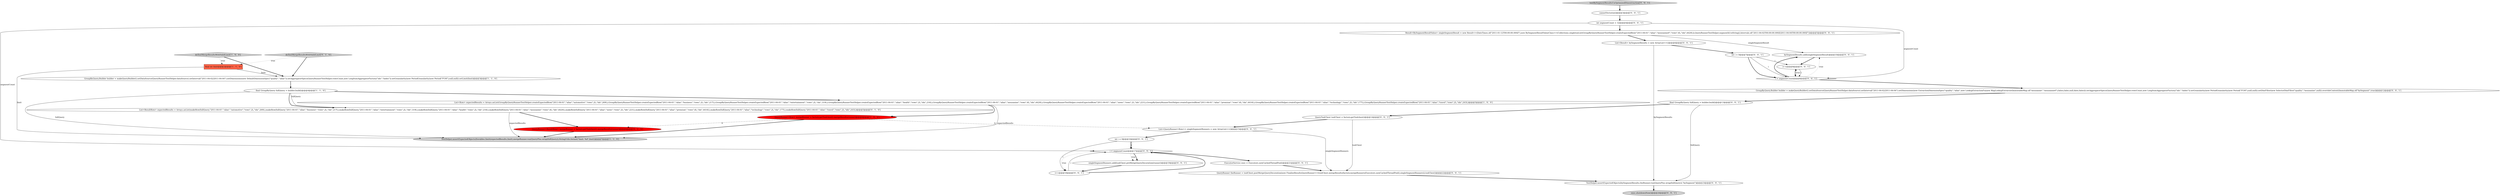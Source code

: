 digraph {
28 [style = filled, label = "Result<BySegmentResultValue> singleSegmentResult = new Result<>(DateTimes.of(\"2011-01-12T00:00:00.000Z\"),new BySegmentResultValueClass<>(Collections.singletonList(GroupByQueryRunnerTestHelper.createExpectedRow(\"2011-04-01\",\"alias\",\"mezzanine0\",\"rows\",6L,\"idx\",4420L)),QueryRunnerTestHelper.segmentId.toString(),Intervals.of(\"2011-04-02T00:00:00.000Z/2011-04-04T00:00:00.000Z\")))@@@5@@@['0', '0', '1']", fillcolor = white, shape = ellipse image = "AAA0AAABBB3BBB"];
9 [style = filled, label = "doTestMergeResultsWithValidLimit['0', '1', '0']", fillcolor = lightgray, shape = diamond image = "AAA0AAABBB2BBB"];
15 [style = filled, label = "TestHelper.assertExpectedObjects(bySegmentResults,theRunner.run(QueryPlus.wrap(fullQuery)),\"bySegment\")@@@23@@@['0', '0', '1']", fillcolor = white, shape = ellipse image = "AAA0AAABBB3BBB"];
30 [style = filled, label = "int segmentCount = 32@@@4@@@['0', '0', '1']", fillcolor = white, shape = ellipse image = "AAA0AAABBB3BBB"];
19 [style = filled, label = "QueryRunner theRunner = toolChest.postMergeQueryDecoration(new FinalizeResultsQueryRunner<>(toolChest.mergeResults(factory.mergeRunners(Executors.newCachedThreadPool(),singleSegmentRunners)),toolChest))@@@22@@@['0', '0', '1']", fillcolor = white, shape = ellipse image = "AAA0AAABBB3BBB"];
24 [style = filled, label = "final GroupByQuery fullQuery = builder.build()@@@13@@@['0', '0', '1']", fillcolor = white, shape = ellipse image = "AAA0AAABBB3BBB"];
23 [style = filled, label = "ExecutorService exec = Executors.newCachedThreadPool()@@@21@@@['0', '0', '1']", fillcolor = white, shape = ellipse image = "AAA0AAABBB3BBB"];
13 [style = filled, label = "cannotVectorize()@@@3@@@['0', '0', '1']", fillcolor = white, shape = ellipse image = "AAA0AAABBB3BBB"];
0 [style = filled, label = "GroupByQuery.Builder builder = makeQueryBuilder().setDataSource(QueryRunnerTestHelper.dataSource).setInterval(\"2011-04-02/2011-04-04\").setDimensions(new DefaultDimensionSpec(\"quality\",\"alias\")).setAggregatorSpecs(QueryRunnerTestHelper.rowsCount,new LongSumAggregatorFactory(\"idx\",\"index\")).setGranularity(new PeriodGranularity(new Period(\"P1M\"),null,null)).setLimit(limit)@@@3@@@['1', '1', '0']", fillcolor = white, shape = ellipse image = "AAA0AAABBB1BBB"];
11 [style = filled, label = "int i = 0@@@16@@@['0', '0', '1']", fillcolor = white, shape = ellipse image = "AAA0AAABBB3BBB"];
3 [style = filled, label = "QueryRunner<Row> mergeRunner = factory.getToolchest().mergeResults(runner)@@@6@@@['1', '0', '0']", fillcolor = red, shape = ellipse image = "AAA1AAABBB1BBB"];
12 [style = filled, label = "i++@@@9@@@['0', '0', '1']", fillcolor = white, shape = ellipse image = "AAA0AAABBB3BBB"];
22 [style = filled, label = "i < segmentCount@@@8@@@['0', '0', '1']", fillcolor = white, shape = diamond image = "AAA0AAABBB3BBB"];
25 [style = filled, label = "int i = 0@@@7@@@['0', '0', '1']", fillcolor = white, shape = ellipse image = "AAA0AAABBB3BBB"];
18 [style = filled, label = "List<QueryRunner<Row>> singleSegmentRunners = new ArrayList<>()@@@15@@@['0', '0', '1']", fillcolor = white, shape = ellipse image = "AAA0AAABBB3BBB"];
6 [style = filled, label = "List<Row> expectedResults = Arrays.asList(GroupByQueryRunnerTestHelper.createExpectedRow(\"2011-04-01\",\"alias\",\"automotive\",\"rows\",2L,\"idx\",269L),GroupByQueryRunnerTestHelper.createExpectedRow(\"2011-04-01\",\"alias\",\"business\",\"rows\",2L,\"idx\",217L),GroupByQueryRunnerTestHelper.createExpectedRow(\"2011-04-01\",\"alias\",\"entertainment\",\"rows\",2L,\"idx\",319L),GroupByQueryRunnerTestHelper.createExpectedRow(\"2011-04-01\",\"alias\",\"health\",\"rows\",2L,\"idx\",216L),GroupByQueryRunnerTestHelper.createExpectedRow(\"2011-04-01\",\"alias\",\"mezzanine\",\"rows\",6L,\"idx\",4420L),GroupByQueryRunnerTestHelper.createExpectedRow(\"2011-04-01\",\"alias\",\"news\",\"rows\",2L,\"idx\",221L),GroupByQueryRunnerTestHelper.createExpectedRow(\"2011-04-01\",\"alias\",\"premium\",\"rows\",6L,\"idx\",4416L),GroupByQueryRunnerTestHelper.createExpectedRow(\"2011-04-01\",\"alias\",\"technology\",\"rows\",2L,\"idx\",177L),GroupByQueryRunnerTestHelper.createExpectedRow(\"2011-04-01\",\"alias\",\"travel\",\"rows\",2L,\"idx\",243L))@@@5@@@['1', '0', '0']", fillcolor = white, shape = ellipse image = "AAA0AAABBB1BBB"];
8 [style = filled, label = "List<ResultRow> expectedResults = Arrays.asList(makeRow(fullQuery,\"2011-04-01\",\"alias\",\"automotive\",\"rows\",2L,\"idx\",269L),makeRow(fullQuery,\"2011-04-01\",\"alias\",\"business\",\"rows\",2L,\"idx\",217L),makeRow(fullQuery,\"2011-04-01\",\"alias\",\"entertainment\",\"rows\",2L,\"idx\",319L),makeRow(fullQuery,\"2011-04-01\",\"alias\",\"health\",\"rows\",2L,\"idx\",216L),makeRow(fullQuery,\"2011-04-01\",\"alias\",\"mezzanine\",\"rows\",6L,\"idx\",4420L),makeRow(fullQuery,\"2011-04-01\",\"alias\",\"news\",\"rows\",2L,\"idx\",221L),makeRow(fullQuery,\"2011-04-01\",\"alias\",\"premium\",\"rows\",6L,\"idx\",4416L),makeRow(fullQuery,\"2011-04-01\",\"alias\",\"technology\",\"rows\",2L,\"idx\",177L),makeRow(fullQuery,\"2011-04-01\",\"alias\",\"travel\",\"rows\",2L,\"idx\",243L))@@@5@@@['0', '1', '0']", fillcolor = white, shape = ellipse image = "AAA0AAABBB2BBB"];
20 [style = filled, label = "bySegmentResults.add(singleSegmentResult)@@@10@@@['0', '0', '1']", fillcolor = white, shape = ellipse image = "AAA0AAABBB3BBB"];
1 [style = filled, label = "final GroupByQuery fullQuery = builder.build()@@@4@@@['1', '1', '0']", fillcolor = white, shape = ellipse image = "AAA0AAABBB1BBB"];
16 [style = filled, label = "QueryToolChest toolChest = factory.getToolchest()@@@14@@@['0', '0', '1']", fillcolor = white, shape = ellipse image = "AAA0AAABBB3BBB"];
10 [style = filled, label = "List<Result> bySegmentResults = new ArrayList<>()@@@6@@@['0', '0', '1']", fillcolor = white, shape = ellipse image = "AAA0AAABBB3BBB"];
26 [style = filled, label = "exec.shutdownNow()@@@24@@@['0', '0', '1']", fillcolor = lightgray, shape = ellipse image = "AAA0AAABBB3BBB"];
14 [style = filled, label = "singleSegmentRunners.add(toolChest.preMergeQueryDecoration(runner))@@@19@@@['0', '0', '1']", fillcolor = white, shape = ellipse image = "AAA0AAABBB3BBB"];
4 [style = filled, label = "doTestMergeResultsWithValidLimit['1', '0', '0']", fillcolor = lightgray, shape = diamond image = "AAA0AAABBB1BBB"];
29 [style = filled, label = "i < segmentCount@@@17@@@['0', '0', '1']", fillcolor = white, shape = diamond image = "AAA0AAABBB3BBB"];
21 [style = filled, label = "GroupByQuery.Builder builder = makeQueryBuilder().setDataSource(QueryRunnerTestHelper.dataSource).setInterval(\"2011-04-02/2011-04-04\").setDimensions(new ExtractionDimensionSpec(\"quality\",\"alias\",new LookupExtractionFn(new MapLookupExtractor(ImmutableMap.of(\"mezzanine\",\"mezzanine0\"),false),false,null,false,false))).setAggregatorSpecs(QueryRunnerTestHelper.rowsCount,new LongSumAggregatorFactory(\"idx\",\"index\")).setGranularity(new PeriodGranularity(new Period(\"P1M\"),null,null)).setDimFilter(new SelectorDimFilter(\"quality\",\"mezzanine\",null)).overrideContext(ImmutableMap.of(\"bySegment\",true))@@@12@@@['0', '0', '1']", fillcolor = white, shape = ellipse image = "AAA0AAABBB3BBB"];
27 [style = filled, label = "testBySegmentResultsUnOptimizedDimextraction['0', '0', '1']", fillcolor = lightgray, shape = diamond image = "AAA0AAABBB3BBB"];
17 [style = filled, label = "i++@@@18@@@['0', '0', '1']", fillcolor = white, shape = ellipse image = "AAA0AAABBB3BBB"];
2 [style = filled, label = "TestHelper.assertExpectedObjects(Iterables.limit(expectedResults,limit),mergeRunner.run(QueryPlus.wrap(fullQuery)),StringUtils.format(\"limit: %d\",limit))@@@7@@@['1', '1', '0']", fillcolor = lightgray, shape = ellipse image = "AAA0AAABBB1BBB"];
5 [style = filled, label = "final int limit@@@2@@@['1', '1', '0']", fillcolor = tomato, shape = box image = "AAA0AAABBB1BBB"];
7 [style = filled, label = "QueryRunner<ResultRow> mergeRunner = factory.getToolchest().mergeResults(runner)@@@6@@@['0', '1', '0']", fillcolor = red, shape = ellipse image = "AAA1AAABBB2BBB"];
27->13 [style = bold, label=""];
1->2 [style = solid, label="fullQuery"];
6->3 [style = bold, label=""];
4->5 [style = dotted, label="true"];
29->17 [style = dotted, label="true"];
16->18 [style = bold, label=""];
1->8 [style = bold, label=""];
9->0 [style = bold, label=""];
28->10 [style = bold, label=""];
30->29 [style = solid, label="segmentCount"];
25->22 [style = bold, label=""];
3->7 [style = dashed, label="0"];
3->18 [style = dashed, label="0"];
11->17 [style = solid, label="i"];
12->22 [style = solid, label="i"];
18->11 [style = bold, label=""];
1->8 [style = solid, label="fullQuery"];
22->21 [style = bold, label=""];
11->29 [style = bold, label=""];
14->17 [style = bold, label=""];
30->22 [style = solid, label="segmentCount"];
11->29 [style = solid, label="i"];
6->2 [style = solid, label="expectedResults"];
21->24 [style = bold, label=""];
13->30 [style = bold, label=""];
29->23 [style = bold, label=""];
5->2 [style = solid, label="limit"];
24->15 [style = solid, label="fullQuery"];
18->19 [style = solid, label="singleSegmentRunners"];
8->7 [style = bold, label=""];
4->0 [style = bold, label=""];
15->26 [style = bold, label=""];
22->12 [style = dotted, label="true"];
25->12 [style = solid, label="i"];
17->29 [style = solid, label="i"];
24->16 [style = bold, label=""];
10->15 [style = solid, label="bySegmentResults"];
1->6 [style = bold, label=""];
30->28 [style = bold, label=""];
22->20 [style = dotted, label="true"];
5->0 [style = solid, label="limit"];
3->2 [style = bold, label=""];
22->20 [style = bold, label=""];
10->25 [style = bold, label=""];
29->14 [style = dotted, label="true"];
7->2 [style = bold, label=""];
0->1 [style = bold, label=""];
23->19 [style = bold, label=""];
28->20 [style = solid, label="singleSegmentResult"];
20->12 [style = bold, label=""];
29->14 [style = bold, label=""];
16->19 [style = solid, label="toolChest"];
19->15 [style = bold, label=""];
17->29 [style = bold, label=""];
8->2 [style = solid, label="expectedResults"];
25->22 [style = solid, label="i"];
12->22 [style = bold, label=""];
9->5 [style = dotted, label="true"];
}
